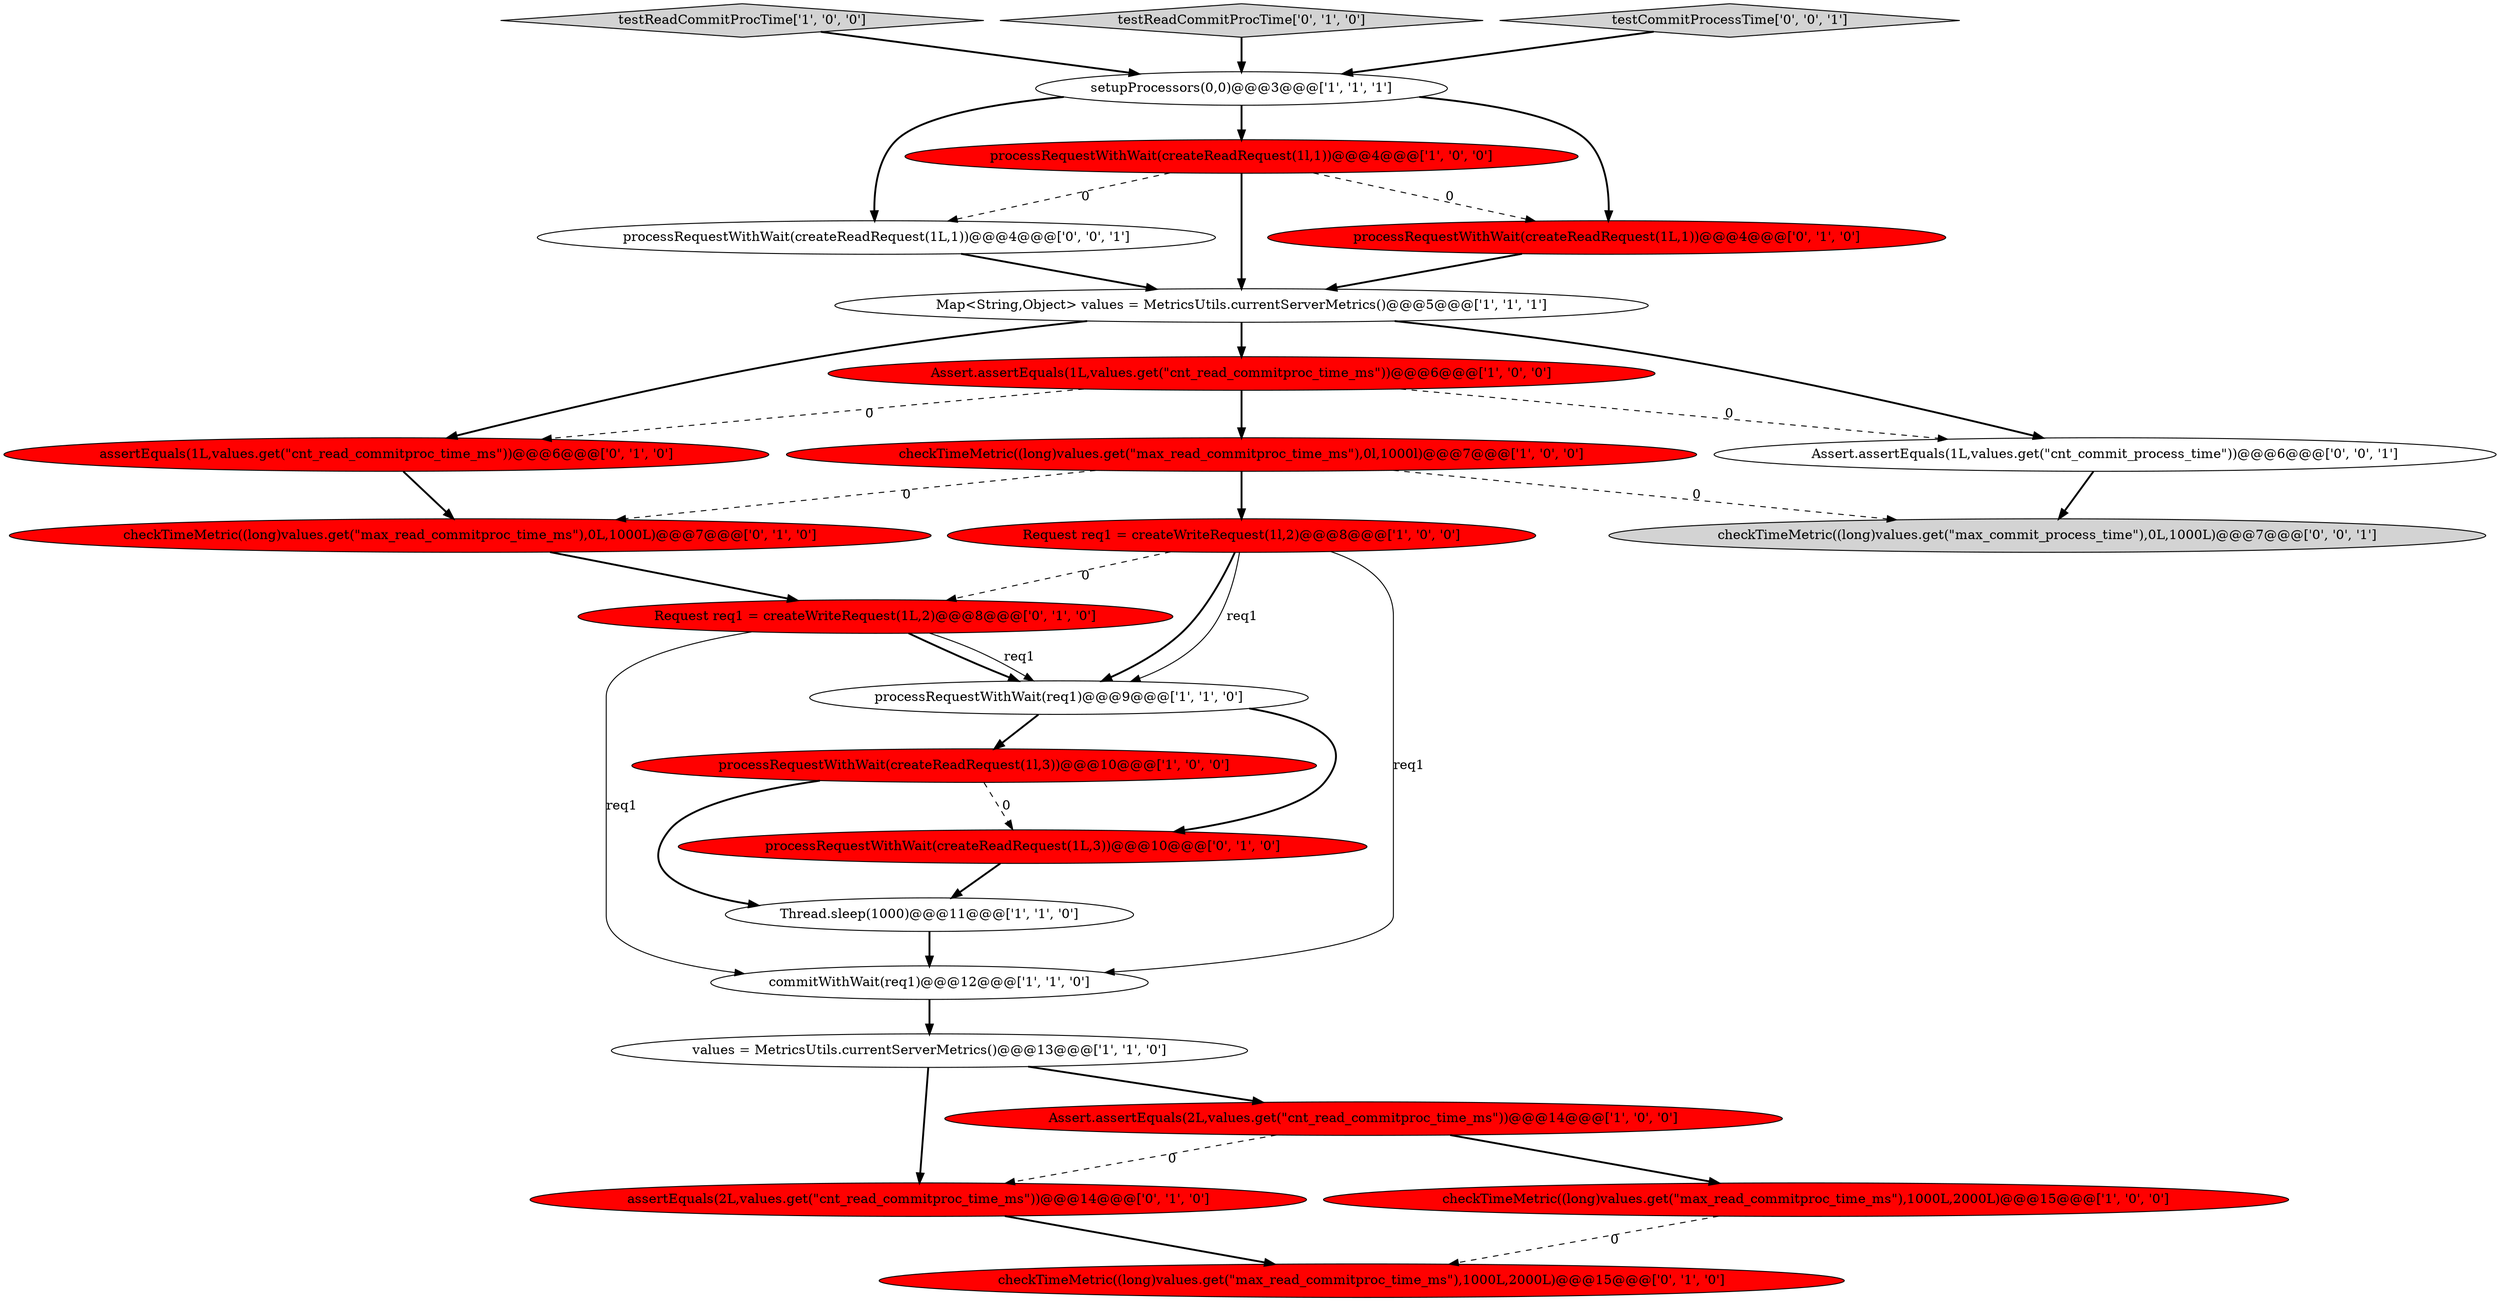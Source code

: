 digraph {
5 [style = filled, label = "processRequestWithWait(req1)@@@9@@@['1', '1', '0']", fillcolor = white, shape = ellipse image = "AAA0AAABBB1BBB"];
7 [style = filled, label = "values = MetricsUtils.currentServerMetrics()@@@13@@@['1', '1', '0']", fillcolor = white, shape = ellipse image = "AAA0AAABBB1BBB"];
19 [style = filled, label = "assertEquals(1L,values.get(\"cnt_read_commitproc_time_ms\"))@@@6@@@['0', '1', '0']", fillcolor = red, shape = ellipse image = "AAA1AAABBB2BBB"];
15 [style = filled, label = "assertEquals(2L,values.get(\"cnt_read_commitproc_time_ms\"))@@@14@@@['0', '1', '0']", fillcolor = red, shape = ellipse image = "AAA1AAABBB2BBB"];
3 [style = filled, label = "processRequestWithWait(createReadRequest(1l,3))@@@10@@@['1', '0', '0']", fillcolor = red, shape = ellipse image = "AAA1AAABBB1BBB"];
2 [style = filled, label = "setupProcessors(0,0)@@@3@@@['1', '1', '1']", fillcolor = white, shape = ellipse image = "AAA0AAABBB1BBB"];
11 [style = filled, label = "processRequestWithWait(createReadRequest(1l,1))@@@4@@@['1', '0', '0']", fillcolor = red, shape = ellipse image = "AAA1AAABBB1BBB"];
4 [style = filled, label = "Map<String,Object> values = MetricsUtils.currentServerMetrics()@@@5@@@['1', '1', '1']", fillcolor = white, shape = ellipse image = "AAA0AAABBB1BBB"];
9 [style = filled, label = "Assert.assertEquals(1L,values.get(\"cnt_read_commitproc_time_ms\"))@@@6@@@['1', '0', '0']", fillcolor = red, shape = ellipse image = "AAA1AAABBB1BBB"];
18 [style = filled, label = "checkTimeMetric((long)values.get(\"max_read_commitproc_time_ms\"),0L,1000L)@@@7@@@['0', '1', '0']", fillcolor = red, shape = ellipse image = "AAA1AAABBB2BBB"];
14 [style = filled, label = "processRequestWithWait(createReadRequest(1L,3))@@@10@@@['0', '1', '0']", fillcolor = red, shape = ellipse image = "AAA1AAABBB2BBB"];
1 [style = filled, label = "testReadCommitProcTime['1', '0', '0']", fillcolor = lightgray, shape = diamond image = "AAA0AAABBB1BBB"];
0 [style = filled, label = "checkTimeMetric((long)values.get(\"max_read_commitproc_time_ms\"),0l,1000l)@@@7@@@['1', '0', '0']", fillcolor = red, shape = ellipse image = "AAA1AAABBB1BBB"];
25 [style = filled, label = "checkTimeMetric((long)values.get(\"max_commit_process_time\"),0L,1000L)@@@7@@@['0', '0', '1']", fillcolor = lightgray, shape = ellipse image = "AAA0AAABBB3BBB"];
17 [style = filled, label = "processRequestWithWait(createReadRequest(1L,1))@@@4@@@['0', '1', '0']", fillcolor = red, shape = ellipse image = "AAA1AAABBB2BBB"];
21 [style = filled, label = "testReadCommitProcTime['0', '1', '0']", fillcolor = lightgray, shape = diamond image = "AAA0AAABBB2BBB"];
16 [style = filled, label = "checkTimeMetric((long)values.get(\"max_read_commitproc_time_ms\"),1000L,2000L)@@@15@@@['0', '1', '0']", fillcolor = red, shape = ellipse image = "AAA1AAABBB2BBB"];
23 [style = filled, label = "processRequestWithWait(createReadRequest(1L,1))@@@4@@@['0', '0', '1']", fillcolor = white, shape = ellipse image = "AAA0AAABBB3BBB"];
22 [style = filled, label = "Assert.assertEquals(1L,values.get(\"cnt_commit_process_time\"))@@@6@@@['0', '0', '1']", fillcolor = white, shape = ellipse image = "AAA0AAABBB3BBB"];
20 [style = filled, label = "Request req1 = createWriteRequest(1L,2)@@@8@@@['0', '1', '0']", fillcolor = red, shape = ellipse image = "AAA1AAABBB2BBB"];
12 [style = filled, label = "commitWithWait(req1)@@@12@@@['1', '1', '0']", fillcolor = white, shape = ellipse image = "AAA0AAABBB1BBB"];
6 [style = filled, label = "Thread.sleep(1000)@@@11@@@['1', '1', '0']", fillcolor = white, shape = ellipse image = "AAA0AAABBB1BBB"];
8 [style = filled, label = "Request req1 = createWriteRequest(1l,2)@@@8@@@['1', '0', '0']", fillcolor = red, shape = ellipse image = "AAA1AAABBB1BBB"];
13 [style = filled, label = "Assert.assertEquals(2L,values.get(\"cnt_read_commitproc_time_ms\"))@@@14@@@['1', '0', '0']", fillcolor = red, shape = ellipse image = "AAA1AAABBB1BBB"];
24 [style = filled, label = "testCommitProcessTime['0', '0', '1']", fillcolor = lightgray, shape = diamond image = "AAA0AAABBB3BBB"];
10 [style = filled, label = "checkTimeMetric((long)values.get(\"max_read_commitproc_time_ms\"),1000L,2000L)@@@15@@@['1', '0', '0']", fillcolor = red, shape = ellipse image = "AAA1AAABBB1BBB"];
7->13 [style = bold, label=""];
5->3 [style = bold, label=""];
4->9 [style = bold, label=""];
13->10 [style = bold, label=""];
2->17 [style = bold, label=""];
22->25 [style = bold, label=""];
19->18 [style = bold, label=""];
9->0 [style = bold, label=""];
24->2 [style = bold, label=""];
11->4 [style = bold, label=""];
4->19 [style = bold, label=""];
8->20 [style = dashed, label="0"];
23->4 [style = bold, label=""];
3->6 [style = bold, label=""];
11->23 [style = dashed, label="0"];
9->22 [style = dashed, label="0"];
11->17 [style = dashed, label="0"];
5->14 [style = bold, label=""];
15->16 [style = bold, label=""];
13->15 [style = dashed, label="0"];
12->7 [style = bold, label=""];
20->5 [style = bold, label=""];
21->2 [style = bold, label=""];
9->19 [style = dashed, label="0"];
2->23 [style = bold, label=""];
18->20 [style = bold, label=""];
8->12 [style = solid, label="req1"];
0->25 [style = dashed, label="0"];
8->5 [style = bold, label=""];
20->12 [style = solid, label="req1"];
0->8 [style = bold, label=""];
20->5 [style = solid, label="req1"];
0->18 [style = dashed, label="0"];
7->15 [style = bold, label=""];
1->2 [style = bold, label=""];
10->16 [style = dashed, label="0"];
3->14 [style = dashed, label="0"];
8->5 [style = solid, label="req1"];
4->22 [style = bold, label=""];
2->11 [style = bold, label=""];
17->4 [style = bold, label=""];
14->6 [style = bold, label=""];
6->12 [style = bold, label=""];
}
